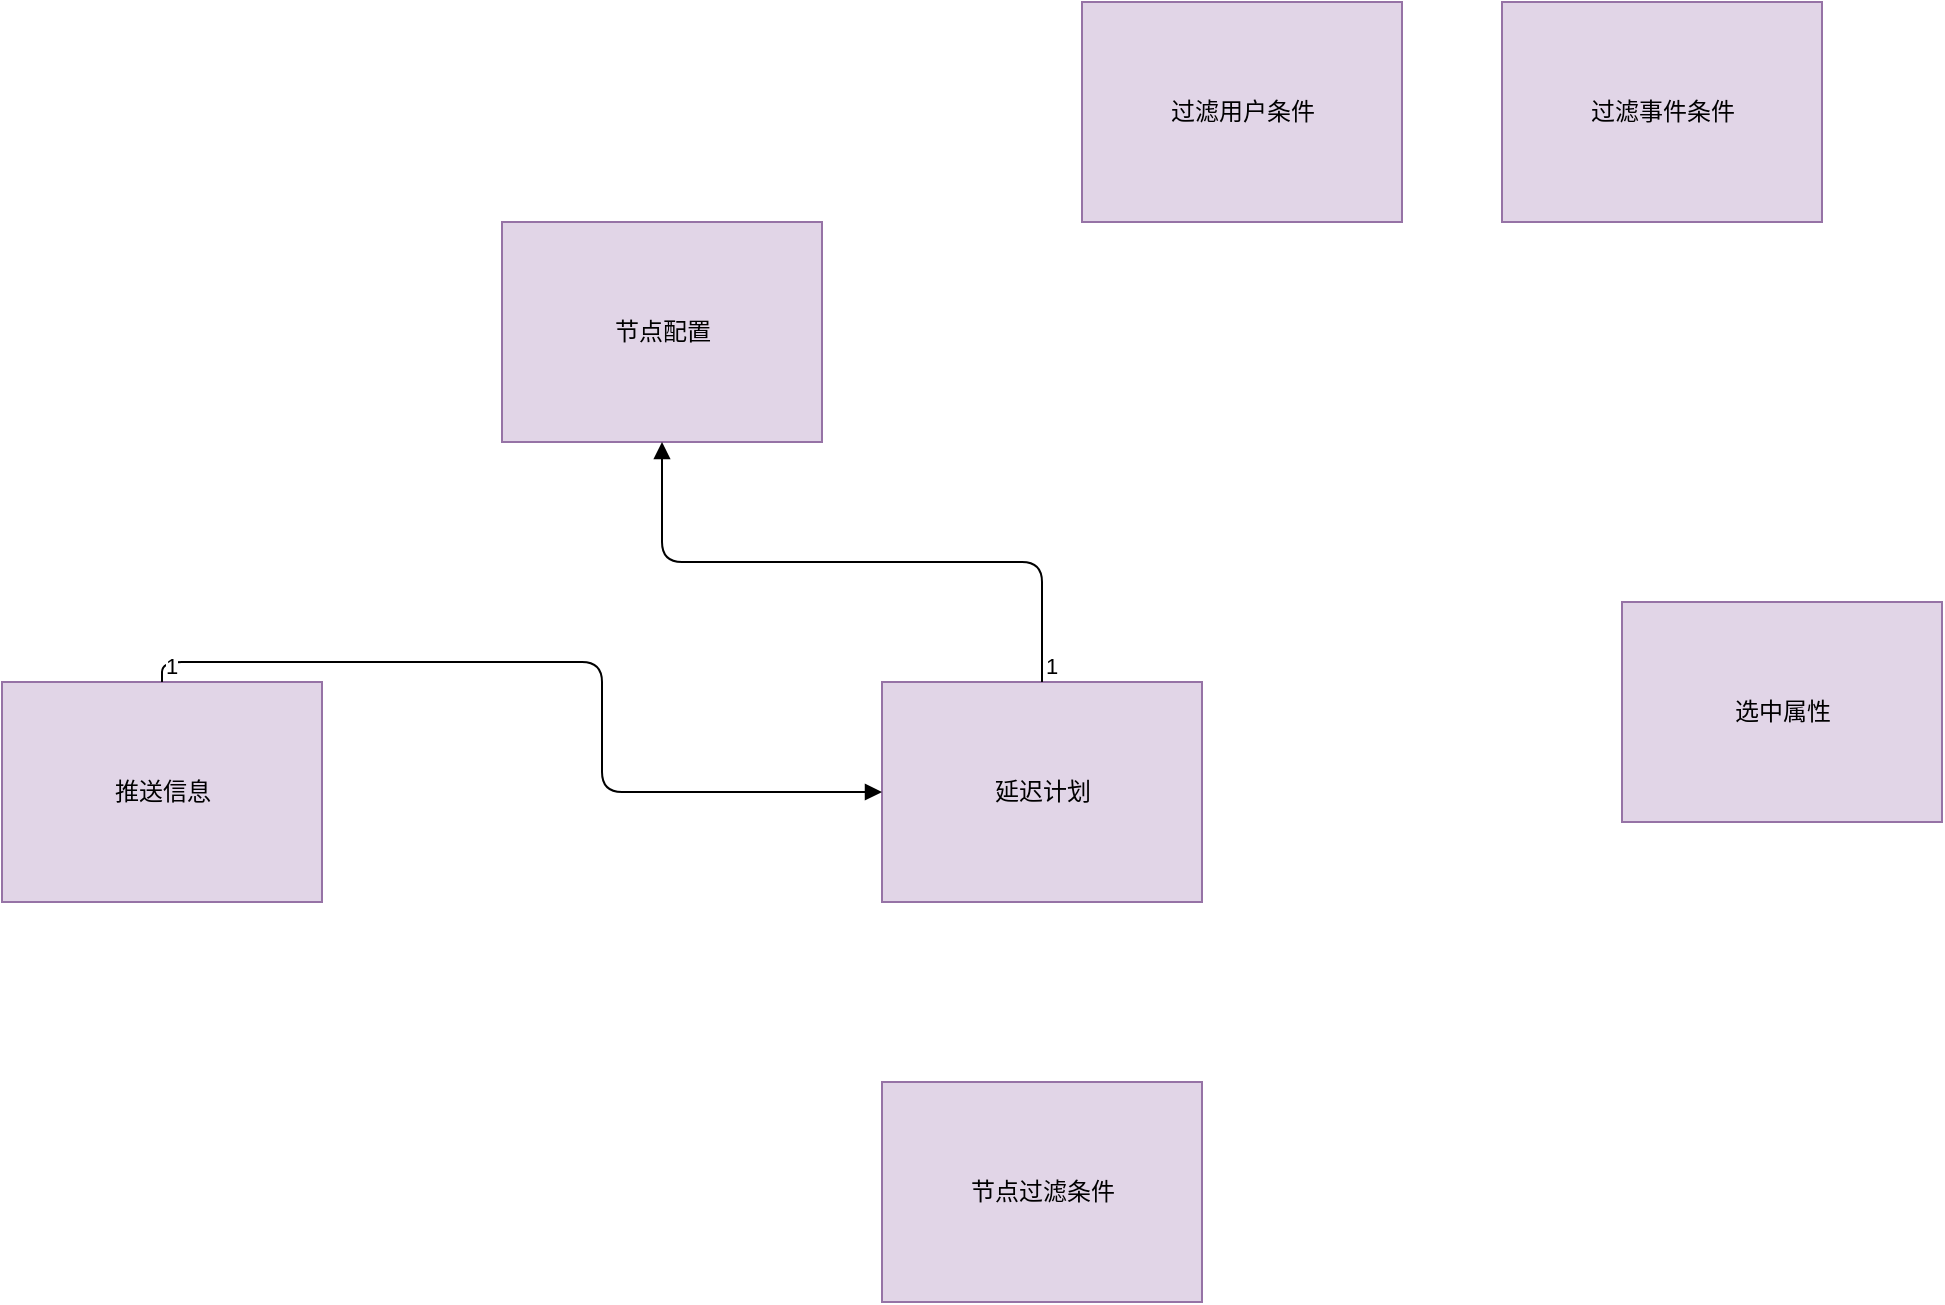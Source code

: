 <mxfile version="13.8.5" type="github">
  <diagram name="Page-1" id="efa7a0a1-bf9b-a30e-e6df-94a7791c09e9">
    <mxGraphModel dx="1221" dy="616" grid="1" gridSize="10" guides="1" tooltips="1" connect="1" arrows="1" fold="1" page="1" pageScale="1" pageWidth="2339" pageHeight="3300" background="#ffffff" math="0" shadow="0">
      <root>
        <mxCell id="0" />
        <mxCell id="1" parent="0" />
        <mxCell id="5RnivFQOtMV0s0rQjsaU-1" value="节点配置" style="html=1;fillColor=#e1d5e7;strokeColor=#9673a6;imageWidth=200;" vertex="1" parent="1">
          <mxGeometry x="420" y="200" width="160" height="110" as="geometry" />
        </mxCell>
        <mxCell id="5RnivFQOtMV0s0rQjsaU-2" value="选中属性" style="html=1;fillColor=#e1d5e7;strokeColor=#9673a6;imageWidth=200;" vertex="1" parent="1">
          <mxGeometry x="980" y="390" width="160" height="110" as="geometry" />
        </mxCell>
        <mxCell id="5RnivFQOtMV0s0rQjsaU-3" value="节点过滤条件" style="html=1;fillColor=#e1d5e7;strokeColor=#9673a6;imageWidth=200;" vertex="1" parent="1">
          <mxGeometry x="610" y="630" width="160" height="110" as="geometry" />
        </mxCell>
        <mxCell id="5RnivFQOtMV0s0rQjsaU-4" value="过滤事件条件" style="html=1;fillColor=#e1d5e7;strokeColor=#9673a6;imageWidth=200;" vertex="1" parent="1">
          <mxGeometry x="920" y="90" width="160" height="110" as="geometry" />
        </mxCell>
        <mxCell id="5RnivFQOtMV0s0rQjsaU-5" value="过滤用户条件" style="html=1;fillColor=#e1d5e7;strokeColor=#9673a6;imageWidth=200;" vertex="1" parent="1">
          <mxGeometry x="710" y="90" width="160" height="110" as="geometry" />
        </mxCell>
        <mxCell id="5RnivFQOtMV0s0rQjsaU-6" value="推送信息" style="html=1;fillColor=#e1d5e7;strokeColor=#9673a6;imageWidth=200;" vertex="1" parent="1">
          <mxGeometry x="170" y="430" width="160" height="110" as="geometry" />
        </mxCell>
        <mxCell id="5RnivFQOtMV0s0rQjsaU-7" value="延迟计划" style="html=1;fillColor=#e1d5e7;strokeColor=#9673a6;imageWidth=200;" vertex="1" parent="1">
          <mxGeometry x="610" y="430" width="160" height="110" as="geometry" />
        </mxCell>
        <mxCell id="5RnivFQOtMV0s0rQjsaU-15" value="" style="endArrow=block;endFill=1;html=1;edgeStyle=orthogonalEdgeStyle;align=left;verticalAlign=top;entryX=0;entryY=0.5;entryDx=0;entryDy=0;exitX=0.5;exitY=0;exitDx=0;exitDy=0;" edge="1" parent="1" source="5RnivFQOtMV0s0rQjsaU-6" target="5RnivFQOtMV0s0rQjsaU-7">
          <mxGeometry x="-1" relative="1" as="geometry">
            <mxPoint x="270" y="540" as="sourcePoint" />
            <mxPoint x="430" y="540" as="targetPoint" />
          </mxGeometry>
        </mxCell>
        <mxCell id="5RnivFQOtMV0s0rQjsaU-16" value="1" style="edgeLabel;resizable=0;html=1;align=left;verticalAlign=bottom;" connectable="0" vertex="1" parent="5RnivFQOtMV0s0rQjsaU-15">
          <mxGeometry x="-1" relative="1" as="geometry" />
        </mxCell>
        <mxCell id="5RnivFQOtMV0s0rQjsaU-18" value="" style="endArrow=block;endFill=1;html=1;edgeStyle=orthogonalEdgeStyle;align=left;verticalAlign=top;entryX=0.5;entryY=1;entryDx=0;entryDy=0;exitX=0.5;exitY=0;exitDx=0;exitDy=0;" edge="1" parent="1" source="5RnivFQOtMV0s0rQjsaU-7" target="5RnivFQOtMV0s0rQjsaU-1">
          <mxGeometry x="-1" relative="1" as="geometry">
            <mxPoint x="240" y="475" as="sourcePoint" />
            <mxPoint x="510" y="320" as="targetPoint" />
          </mxGeometry>
        </mxCell>
        <mxCell id="5RnivFQOtMV0s0rQjsaU-19" value="1" style="edgeLabel;resizable=0;html=1;align=left;verticalAlign=bottom;" connectable="0" vertex="1" parent="5RnivFQOtMV0s0rQjsaU-18">
          <mxGeometry x="-1" relative="1" as="geometry" />
        </mxCell>
      </root>
    </mxGraphModel>
  </diagram>
</mxfile>
